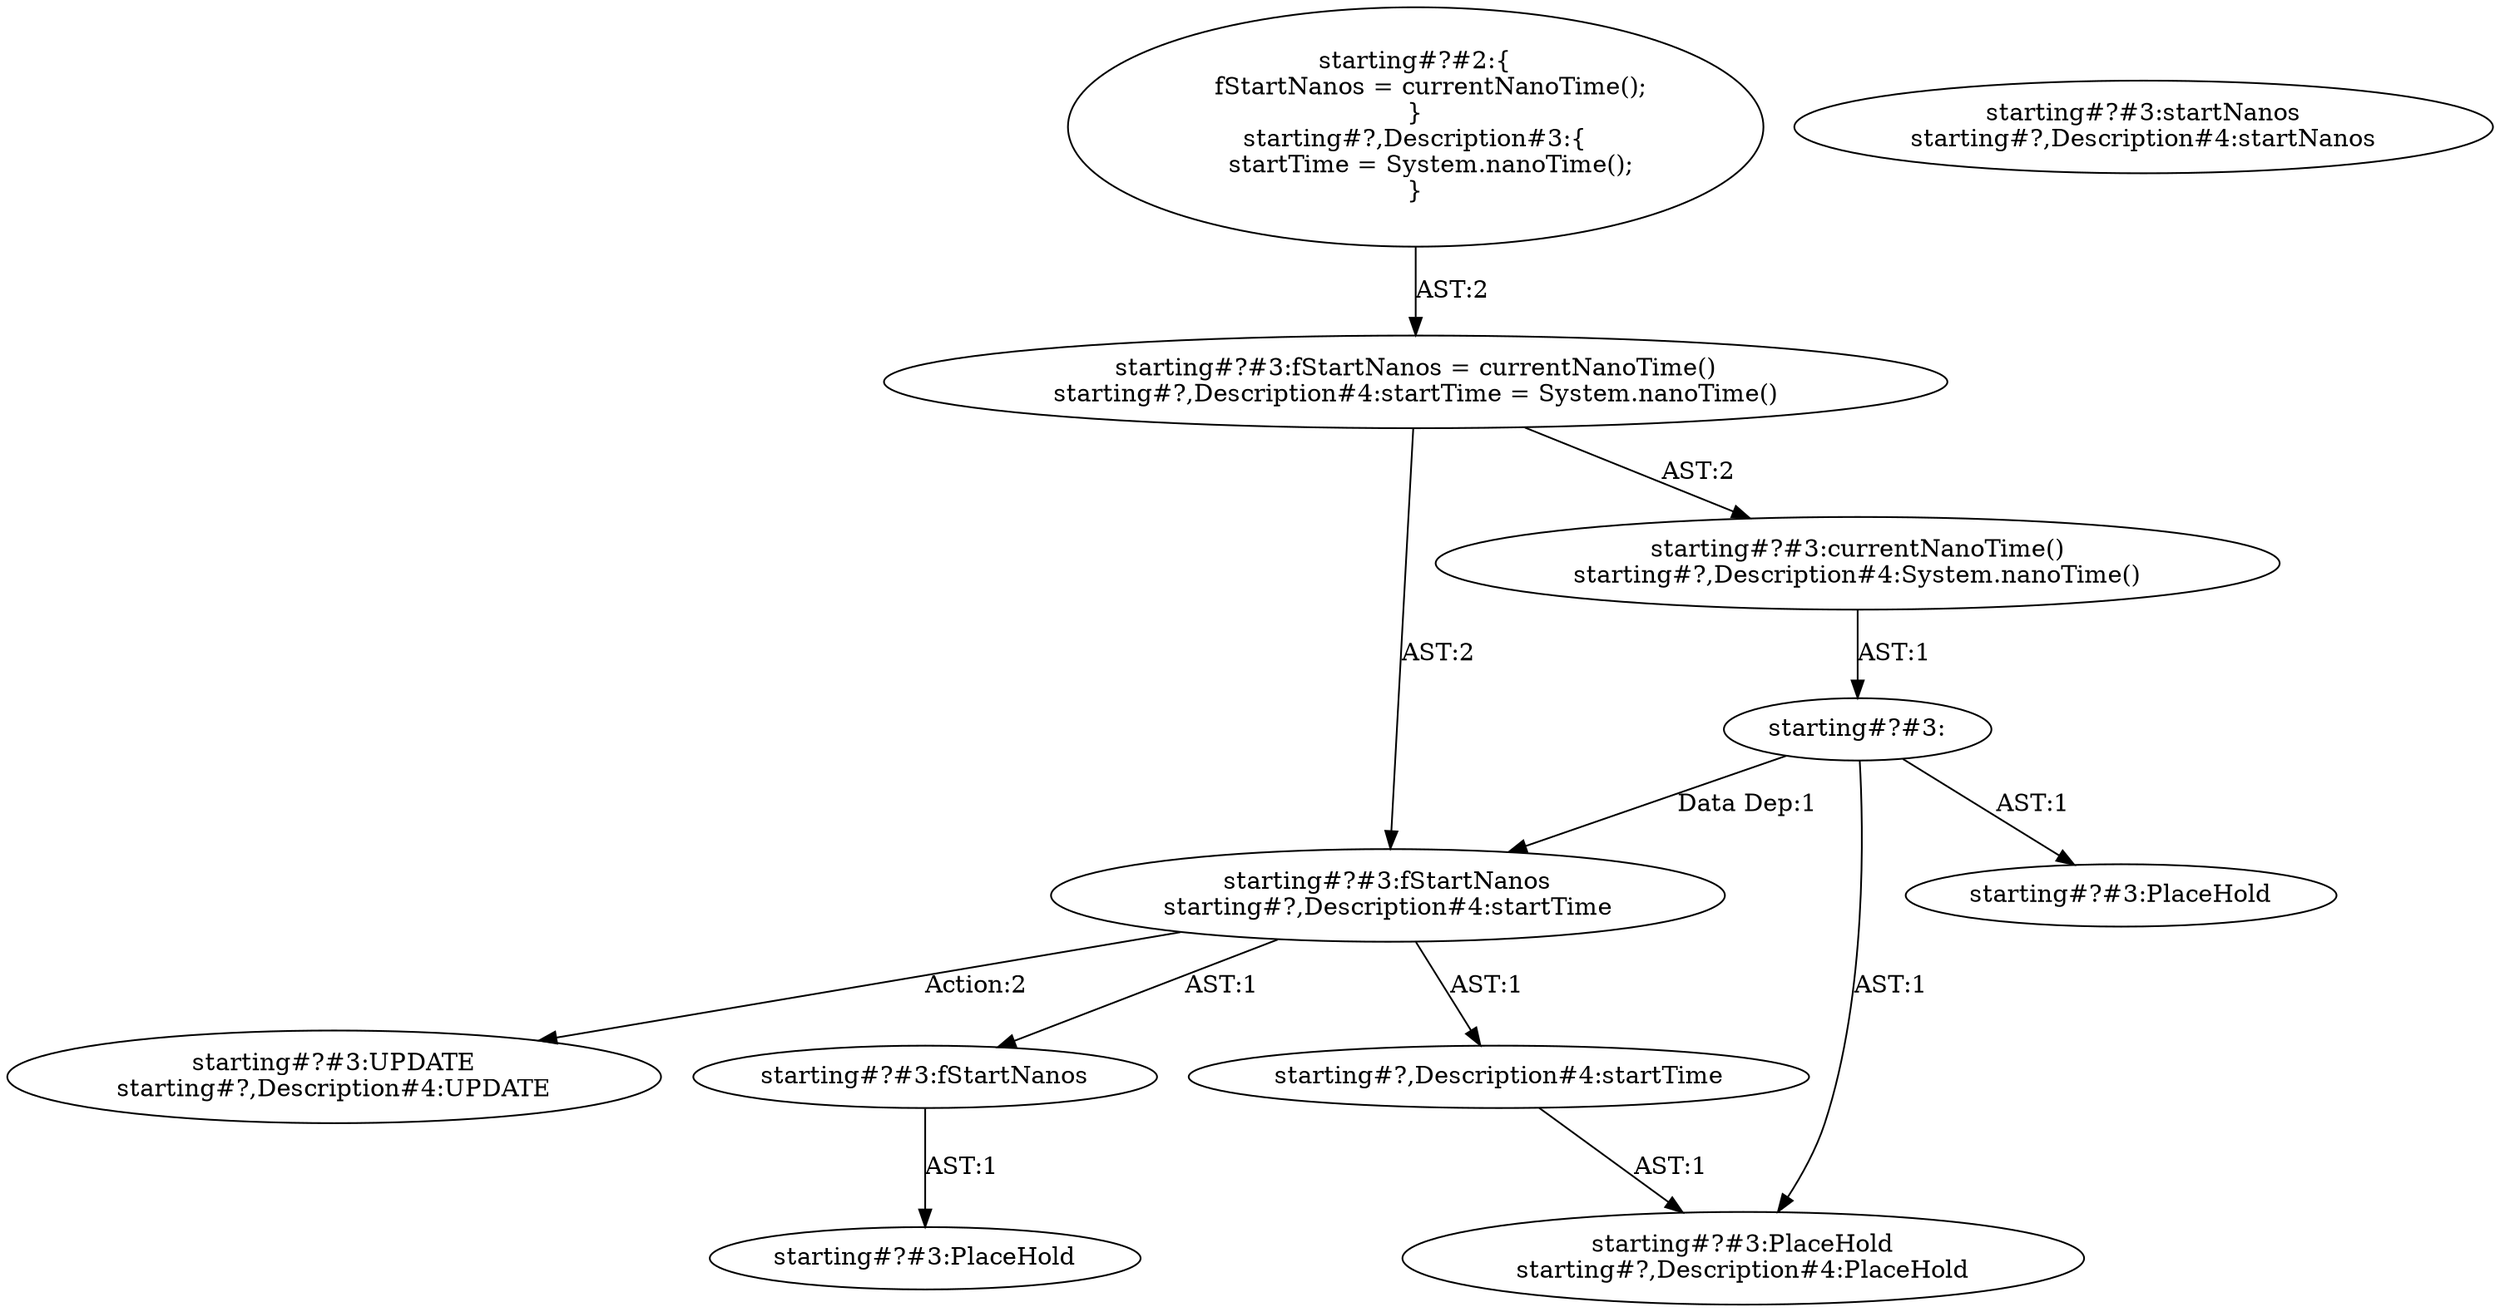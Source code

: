 digraph "Pattern" {
0 [label="starting#?#3:UPDATE
starting#?,Description#4:UPDATE" shape=ellipse]
1 [label="starting#?#3:fStartNanos
starting#?,Description#4:startTime" shape=ellipse]
2 [label="starting#?#3:" shape=ellipse]
3 [label="starting#?#3:currentNanoTime()
starting#?,Description#4:System.nanoTime()" shape=ellipse]
4 [label="starting#?#3:PlaceHold
starting#?,Description#4:PlaceHold" shape=ellipse]
5 [label="starting#?#3:PlaceHold" shape=ellipse]
6 [label="starting#?#3:fStartNanos = currentNanoTime()
starting#?,Description#4:startTime = System.nanoTime()" shape=ellipse]
7 [label="starting#?#2:\{
    fStartNanos = currentNanoTime();
\}
starting#?,Description#3:\{
    startTime = System.nanoTime();
\}" shape=ellipse]
8 [label="starting#?#3:fStartNanos" shape=ellipse]
9 [label="starting#?#3:PlaceHold" shape=ellipse]
10 [label="starting#?#3:startNanos
starting#?,Description#4:startNanos" shape=ellipse]
11 [label="starting#?,Description#4:startTime" shape=ellipse]
1 -> 0 [label="Action:2"];
1 -> 8 [label="AST:1"];
1 -> 11 [label="AST:1"];
2 -> 1 [label="Data Dep:1"];
2 -> 4 [label="AST:1"];
2 -> 5 [label="AST:1"];
3 -> 2 [label="AST:1"];
6 -> 1 [label="AST:2"];
6 -> 3 [label="AST:2"];
7 -> 6 [label="AST:2"];
8 -> 9 [label="AST:1"];
11 -> 4 [label="AST:1"];
}